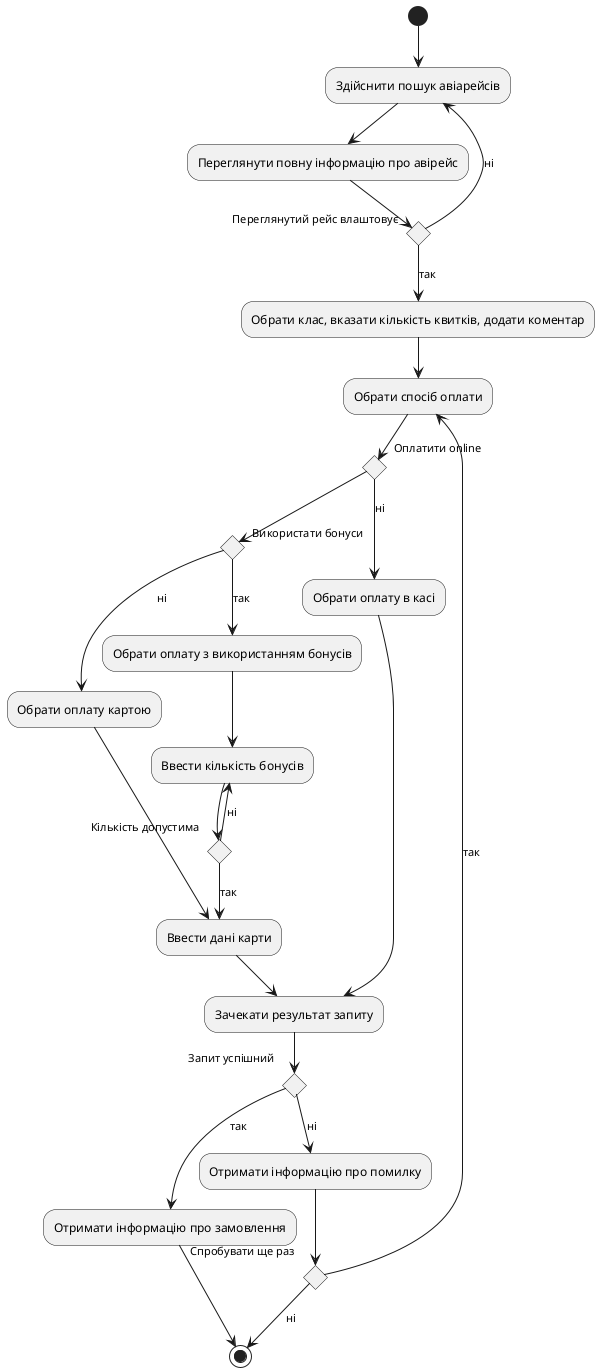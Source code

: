 @startuml AU2

!o = "Оплатити online"

(*) --> "Здійснити пошук авіарейсів"
--> "Переглянути повну інформацію про авірейс"
if "Переглянутий рейс влаштовує" then
    -->[ні]"Здійснити пошук авіарейсів"
else
    -->[так]"Обрати клас, вказати кількість квитків, додати коментар"
endif

--> "Обрати спосіб оплати"
if o then 
    if "Використати бонуси" then
        -->[ні] "Обрати оплату картою"
        -->"Ввести дані карти"
        -->"Зачекати результат запиту"
    else
        -->[так] "Обрати оплату з використанням бонусів"
        -->"Ввести кількість бонусів"
        if "Кількість допустима" then
            -->[ні] "Ввести кількість бонусів"
        else
            -->[так] "Ввести дані карти"
        endif
    endif

else
    -->[ні] "Обрати оплату в касі"
    --> "Зачекати результат запиту"  
endif

if "Запит успішний" then
    -->[так] "Отримати інформацію про замовлення"
    --> (*)
else
    -->[ні] "Отримати інформацію про помилку"
    if "Спробувати ще раз" then
        -->[так] "Обрати спосіб оплати"
    else
        -->[ні] (*)
    endif
endif

@enduml